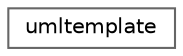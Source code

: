 digraph "Graphical Class Hierarchy"
{
 // LATEX_PDF_SIZE
  bgcolor="transparent";
  edge [fontname=Helvetica,fontsize=10,labelfontname=Helvetica,labelfontsize=10];
  node [fontname=Helvetica,fontsize=10,shape=box,height=0.2,width=0.4];
  rankdir="LR";
  Node0 [label="umltemplate",height=0.2,width=0.4,color="grey40", fillcolor="white", style="filled",URL="$structumltemplate.html",tooltip=" "];
}
